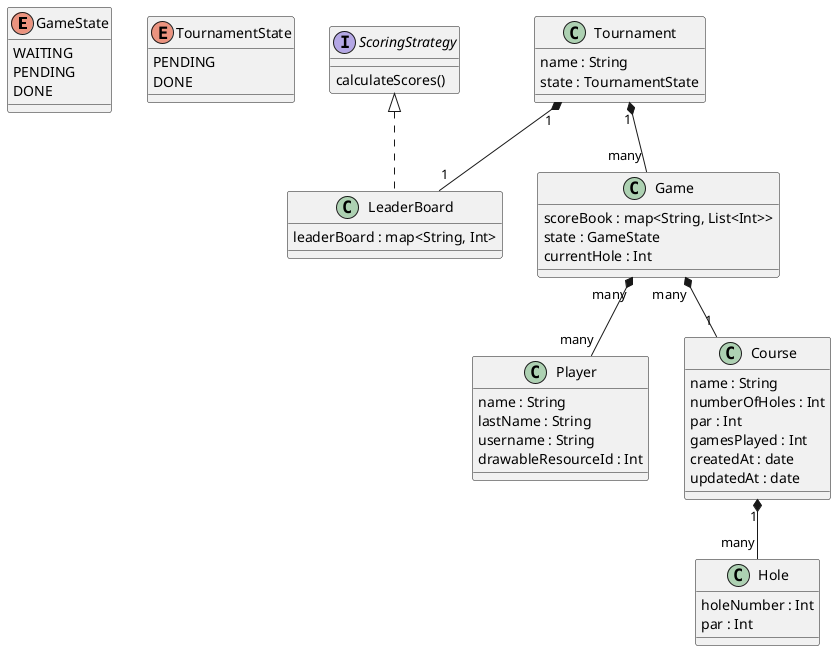 @startuml
'https://plantuml.com/class-diagram

enum GameState {
    WAITING
    PENDING
    DONE
}

enum TournamentState {
    PENDING
    DONE
}

class Player {
    name : String
    lastName : String
    username : String
    drawableResourceId : Int
}

interface ScoringStrategy {
    calculateScores()
}

class LeaderBoard {
    leaderBoard : map<String, Int>
}

class Tournament {
    name : String
    state : TournamentState
}

class Game {
    scoreBook : map<String, List<Int>>
    state : GameState
    currentHole : Int
}

class Course {
    name : String
    numberOfHoles : Int
    par : Int
    gamesPlayed : Int
    createdAt : date
    updatedAt : date
}

class Hole {
    holeNumber : Int
    par : Int
}

Course "1" *-- "many" Hole
Game "many" *-- "many" Player
Game "many" *-- "1" Course
Tournament "1" *-- "many" Game
Tournament "1" *-- "1" LeaderBoard
ScoringStrategy <|.. LeaderBoard


@enduml